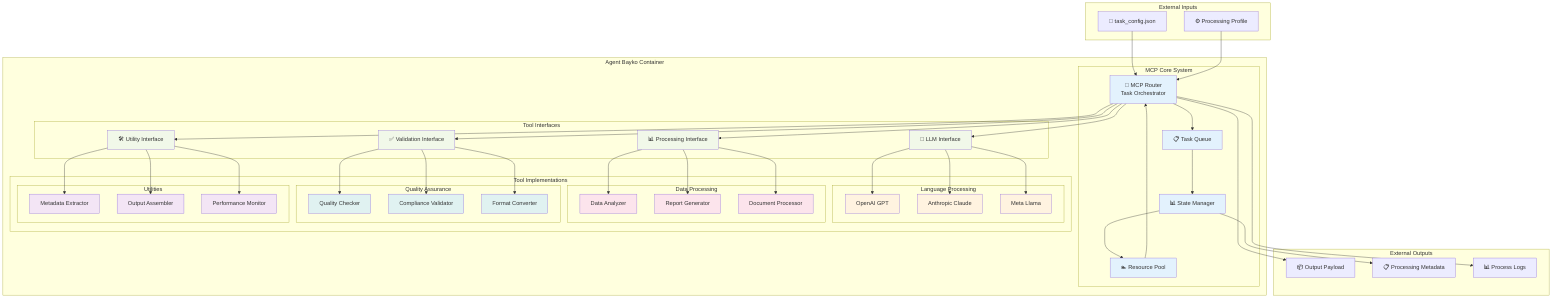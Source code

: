 graph TB
    subgraph "Agent Bayko Container"
        subgraph "MCP Core System"
            MCPRouter[🔀 MCP Router<br/>Task Orchestrator]
            TaskQueue[📋 Task Queue]
            StateManager[📊 State Manager]
            ResourcePool[🏊 Resource Pool]
        end
        
        subgraph "Tool Interfaces"
            LLMInterface[🤖 LLM Interface]
            ProcessingInterface[📊 Processing Interface]
            ValidationInterface[✅ Validation Interface]
            UtilInterface[🛠️ Utility Interface]
        end
        
        subgraph "Tool Implementations"
            subgraph "Language Processing"
                OpenAI[OpenAI GPT]
                Claude[Anthropic Claude]
                Llama[Meta Llama]
            end
            
            subgraph "Data Processing"
                DataAnalyzer[Data Analyzer]
                ReportGenerator[Report Generator]
                DocumentProcessor[Document Processor]
            end
            
            subgraph "Quality Assurance"
                QualityChecker[Quality Checker]
                ComplianceValidator[Compliance Validator]
                FormatConverter[Format Converter]
            end
            
            subgraph "Utilities"
                MetadataExtractor[Metadata Extractor]
                OutputAssembler[Output Assembler]
                PerformanceMonitor[Performance Monitor]
            end
        end
    end
    
    subgraph "External Inputs"
        TaskConfigJSON[📝 task_config.json]
        UserPrefs[⚙️ Processing Profile]
    end
    
    subgraph "External Outputs"
        OutputPayload[📦 Output Payload]
        Metadata[📋 Processing Metadata]
        Logs[📊 Process Logs]
    end
    
    %% Input Flow
    TaskConfigJSON --> MCPRouter
    UserPrefs --> MCPRouter
    
    %% Core MCP Flow
    MCPRouter --> TaskQueue
    TaskQueue --> StateManager
    StateManager --> ResourcePool
    ResourcePool --> MCPRouter
    
    %% Tool Routing
    MCPRouter --> LLMInterface
    MCPRouter --> ProcessingInterface
    MCPRouter --> ValidationInterface
    MCPRouter --> UtilInterface
    
    %% Interface to Implementation Mapping
    LLMInterface --> OpenAI
    LLMInterface --> Claude
    LLMInterface --> Llama
    
    ProcessingInterface --> DataAnalyzer
    ProcessingInterface --> ReportGenerator
    ProcessingInterface --> DocumentProcessor
    
    ValidationInterface --> QualityChecker
    ValidationInterface --> ComplianceValidator
    ValidationInterface --> FormatConverter
    
    UtilInterface --> MetadataExtractor
    UtilInterface --> OutputAssembler
    UtilInterface --> PerformanceMonitor
    
    %% Output Generation
    MCPRouter --> OutputPayload
    StateManager --> Metadata
    MCPRouter --> Logs
    
    classDef mcpCore fill:#e3f2fd
    classDef interfaces fill:#f1f8e9
    classDef langTools fill:#fff3e0
    classDef processTools fill:#fce4ec
    classDef validationTools fill:#e0f2f1
    classDef utilTools fill:#f3e5f5
    
    class MCPRouter,TaskQueue,StateManager,ResourcePool mcpCore
    class LLMInterface,ProcessingInterface,ValidationInterface,UtilInterface interfaces
    class OpenAI,Claude,Llama langTools
    class DataAnalyzer,ReportGenerator,DocumentProcessor processTools
    class QualityChecker,ComplianceValidator,FormatConverter validationTools
    class MetadataExtractor,OutputAssembler,PerformanceMonitor utilTools